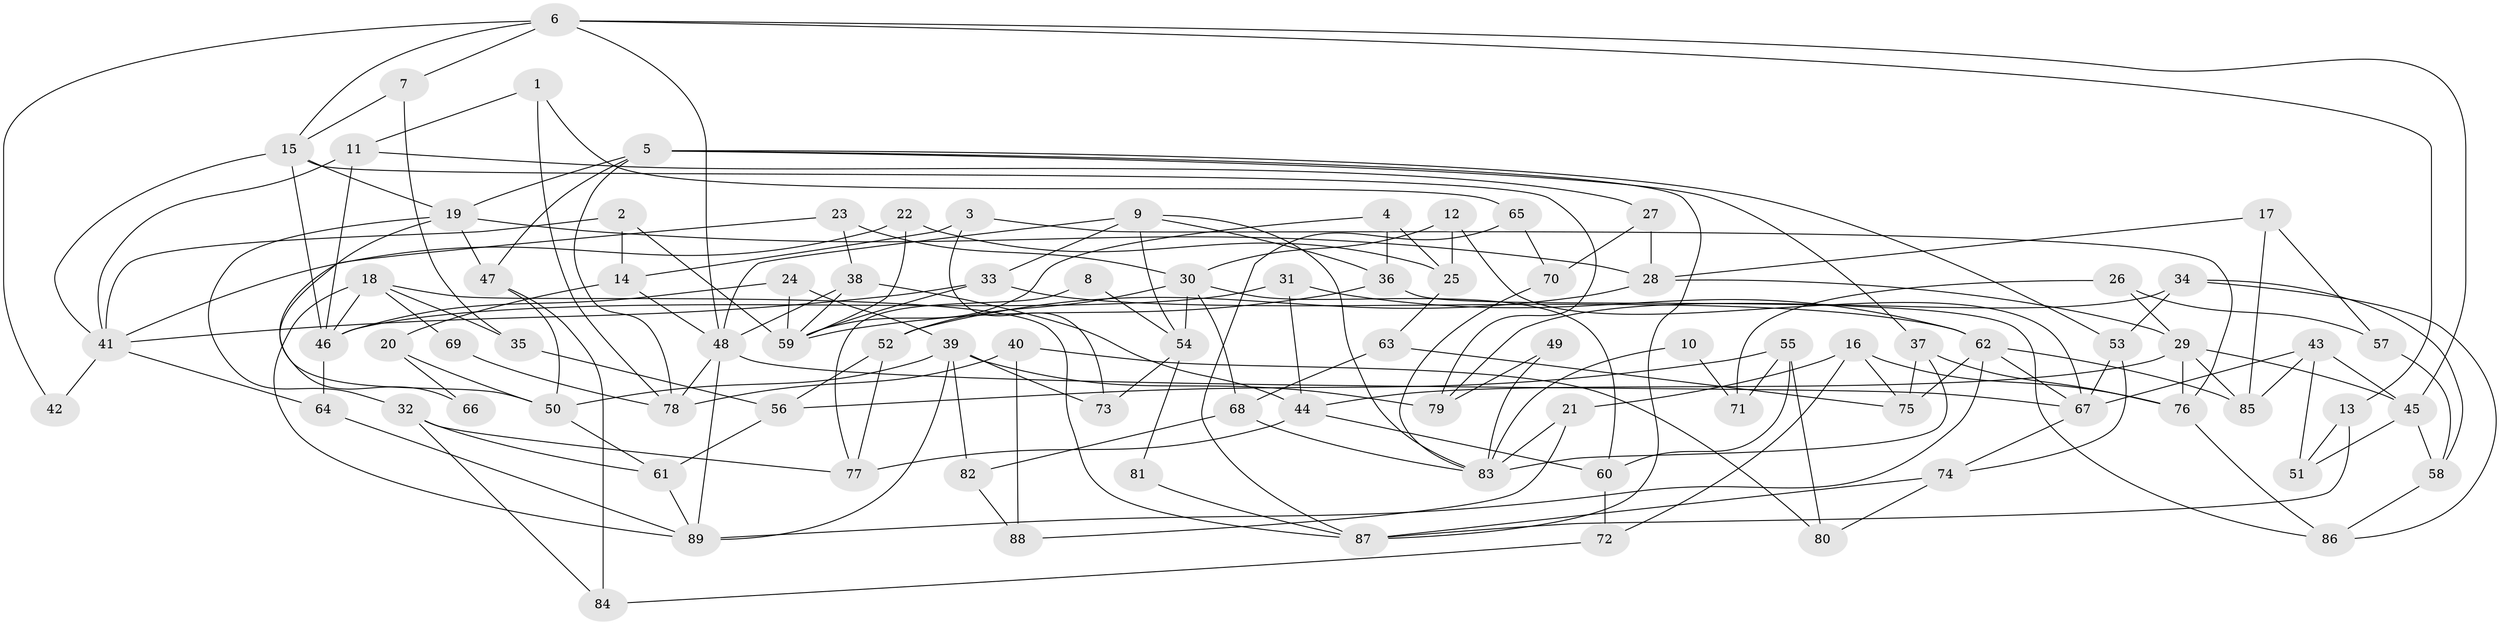 // Generated by graph-tools (version 1.1) at 2025/50/03/09/25 04:50:07]
// undirected, 89 vertices, 178 edges
graph export_dot {
graph [start="1"]
  node [color=gray90,style=filled];
  1;
  2;
  3;
  4;
  5;
  6;
  7;
  8;
  9;
  10;
  11;
  12;
  13;
  14;
  15;
  16;
  17;
  18;
  19;
  20;
  21;
  22;
  23;
  24;
  25;
  26;
  27;
  28;
  29;
  30;
  31;
  32;
  33;
  34;
  35;
  36;
  37;
  38;
  39;
  40;
  41;
  42;
  43;
  44;
  45;
  46;
  47;
  48;
  49;
  50;
  51;
  52;
  53;
  54;
  55;
  56;
  57;
  58;
  59;
  60;
  61;
  62;
  63;
  64;
  65;
  66;
  67;
  68;
  69;
  70;
  71;
  72;
  73;
  74;
  75;
  76;
  77;
  78;
  79;
  80;
  81;
  82;
  83;
  84;
  85;
  86;
  87;
  88;
  89;
  1 -- 78;
  1 -- 65;
  1 -- 11;
  2 -- 59;
  2 -- 14;
  2 -- 41;
  3 -- 73;
  3 -- 76;
  3 -- 14;
  4 -- 36;
  4 -- 59;
  4 -- 25;
  5 -- 19;
  5 -- 47;
  5 -- 37;
  5 -- 53;
  5 -- 78;
  5 -- 87;
  6 -- 15;
  6 -- 48;
  6 -- 7;
  6 -- 13;
  6 -- 42;
  6 -- 45;
  7 -- 15;
  7 -- 35;
  8 -- 54;
  8 -- 77;
  9 -- 33;
  9 -- 48;
  9 -- 36;
  9 -- 54;
  9 -- 83;
  10 -- 83;
  10 -- 71;
  11 -- 41;
  11 -- 27;
  11 -- 46;
  12 -- 67;
  12 -- 25;
  12 -- 30;
  13 -- 51;
  13 -- 87;
  14 -- 48;
  14 -- 20;
  15 -- 46;
  15 -- 41;
  15 -- 19;
  15 -- 79;
  16 -- 72;
  16 -- 75;
  16 -- 21;
  16 -- 76;
  17 -- 85;
  17 -- 28;
  17 -- 57;
  18 -- 87;
  18 -- 89;
  18 -- 35;
  18 -- 46;
  18 -- 69;
  19 -- 50;
  19 -- 28;
  19 -- 32;
  19 -- 47;
  20 -- 50;
  20 -- 66;
  21 -- 83;
  21 -- 88;
  22 -- 59;
  22 -- 41;
  22 -- 25;
  23 -- 38;
  23 -- 30;
  23 -- 66;
  24 -- 46;
  24 -- 59;
  24 -- 39;
  25 -- 63;
  26 -- 29;
  26 -- 57;
  26 -- 71;
  27 -- 28;
  27 -- 70;
  28 -- 29;
  28 -- 52;
  29 -- 45;
  29 -- 44;
  29 -- 76;
  29 -- 85;
  30 -- 68;
  30 -- 52;
  30 -- 54;
  30 -- 60;
  31 -- 62;
  31 -- 46;
  31 -- 44;
  32 -- 61;
  32 -- 77;
  32 -- 84;
  33 -- 62;
  33 -- 41;
  33 -- 59;
  34 -- 86;
  34 -- 58;
  34 -- 53;
  34 -- 79;
  35 -- 56;
  36 -- 59;
  36 -- 86;
  37 -- 76;
  37 -- 75;
  37 -- 83;
  38 -- 44;
  38 -- 48;
  38 -- 59;
  39 -- 79;
  39 -- 50;
  39 -- 73;
  39 -- 82;
  39 -- 89;
  40 -- 80;
  40 -- 88;
  40 -- 78;
  41 -- 64;
  41 -- 42;
  43 -- 85;
  43 -- 67;
  43 -- 45;
  43 -- 51;
  44 -- 77;
  44 -- 60;
  45 -- 51;
  45 -- 58;
  46 -- 64;
  47 -- 50;
  47 -- 84;
  48 -- 78;
  48 -- 67;
  48 -- 89;
  49 -- 79;
  49 -- 83;
  50 -- 61;
  52 -- 56;
  52 -- 77;
  53 -- 67;
  53 -- 74;
  54 -- 73;
  54 -- 81;
  55 -- 56;
  55 -- 60;
  55 -- 71;
  55 -- 80;
  56 -- 61;
  57 -- 58;
  58 -- 86;
  60 -- 72;
  61 -- 89;
  62 -- 89;
  62 -- 67;
  62 -- 75;
  62 -- 85;
  63 -- 75;
  63 -- 68;
  64 -- 89;
  65 -- 70;
  65 -- 87;
  67 -- 74;
  68 -- 83;
  68 -- 82;
  69 -- 78;
  70 -- 83;
  72 -- 84;
  74 -- 87;
  74 -- 80;
  76 -- 86;
  81 -- 87;
  82 -- 88;
}
